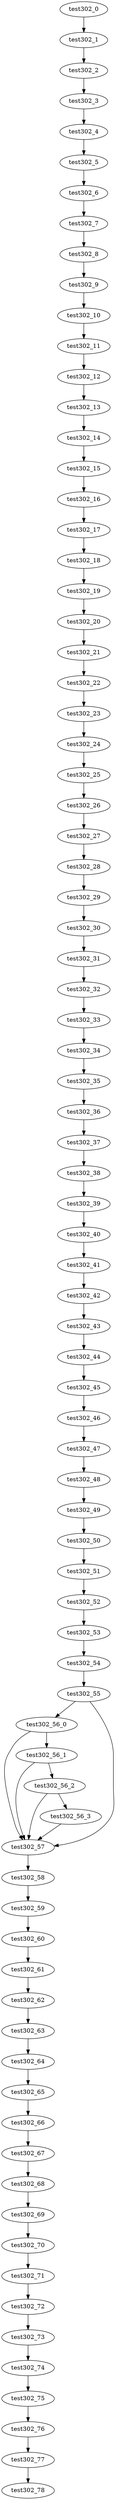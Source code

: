 digraph G {
test302_0->test302_1;
test302_1->test302_2;
test302_2->test302_3;
test302_3->test302_4;
test302_4->test302_5;
test302_5->test302_6;
test302_6->test302_7;
test302_7->test302_8;
test302_8->test302_9;
test302_9->test302_10;
test302_10->test302_11;
test302_11->test302_12;
test302_12->test302_13;
test302_13->test302_14;
test302_14->test302_15;
test302_15->test302_16;
test302_16->test302_17;
test302_17->test302_18;
test302_18->test302_19;
test302_19->test302_20;
test302_20->test302_21;
test302_21->test302_22;
test302_22->test302_23;
test302_23->test302_24;
test302_24->test302_25;
test302_25->test302_26;
test302_26->test302_27;
test302_27->test302_28;
test302_28->test302_29;
test302_29->test302_30;
test302_30->test302_31;
test302_31->test302_32;
test302_32->test302_33;
test302_33->test302_34;
test302_34->test302_35;
test302_35->test302_36;
test302_36->test302_37;
test302_37->test302_38;
test302_38->test302_39;
test302_39->test302_40;
test302_40->test302_41;
test302_41->test302_42;
test302_42->test302_43;
test302_43->test302_44;
test302_44->test302_45;
test302_45->test302_46;
test302_46->test302_47;
test302_47->test302_48;
test302_48->test302_49;
test302_49->test302_50;
test302_50->test302_51;
test302_51->test302_52;
test302_52->test302_53;
test302_53->test302_54;
test302_54->test302_55;
test302_55->test302_56_0;
test302_55->test302_57;
test302_56_0->test302_56_1;
test302_56_0->test302_57;
test302_56_1->test302_56_2;
test302_56_1->test302_57;
test302_56_2->test302_56_3;
test302_56_2->test302_57;
test302_56_3->test302_57;
test302_57->test302_58;
test302_58->test302_59;
test302_59->test302_60;
test302_60->test302_61;
test302_61->test302_62;
test302_62->test302_63;
test302_63->test302_64;
test302_64->test302_65;
test302_65->test302_66;
test302_66->test302_67;
test302_67->test302_68;
test302_68->test302_69;
test302_69->test302_70;
test302_70->test302_71;
test302_71->test302_72;
test302_72->test302_73;
test302_73->test302_74;
test302_74->test302_75;
test302_75->test302_76;
test302_76->test302_77;
test302_77->test302_78;

}

